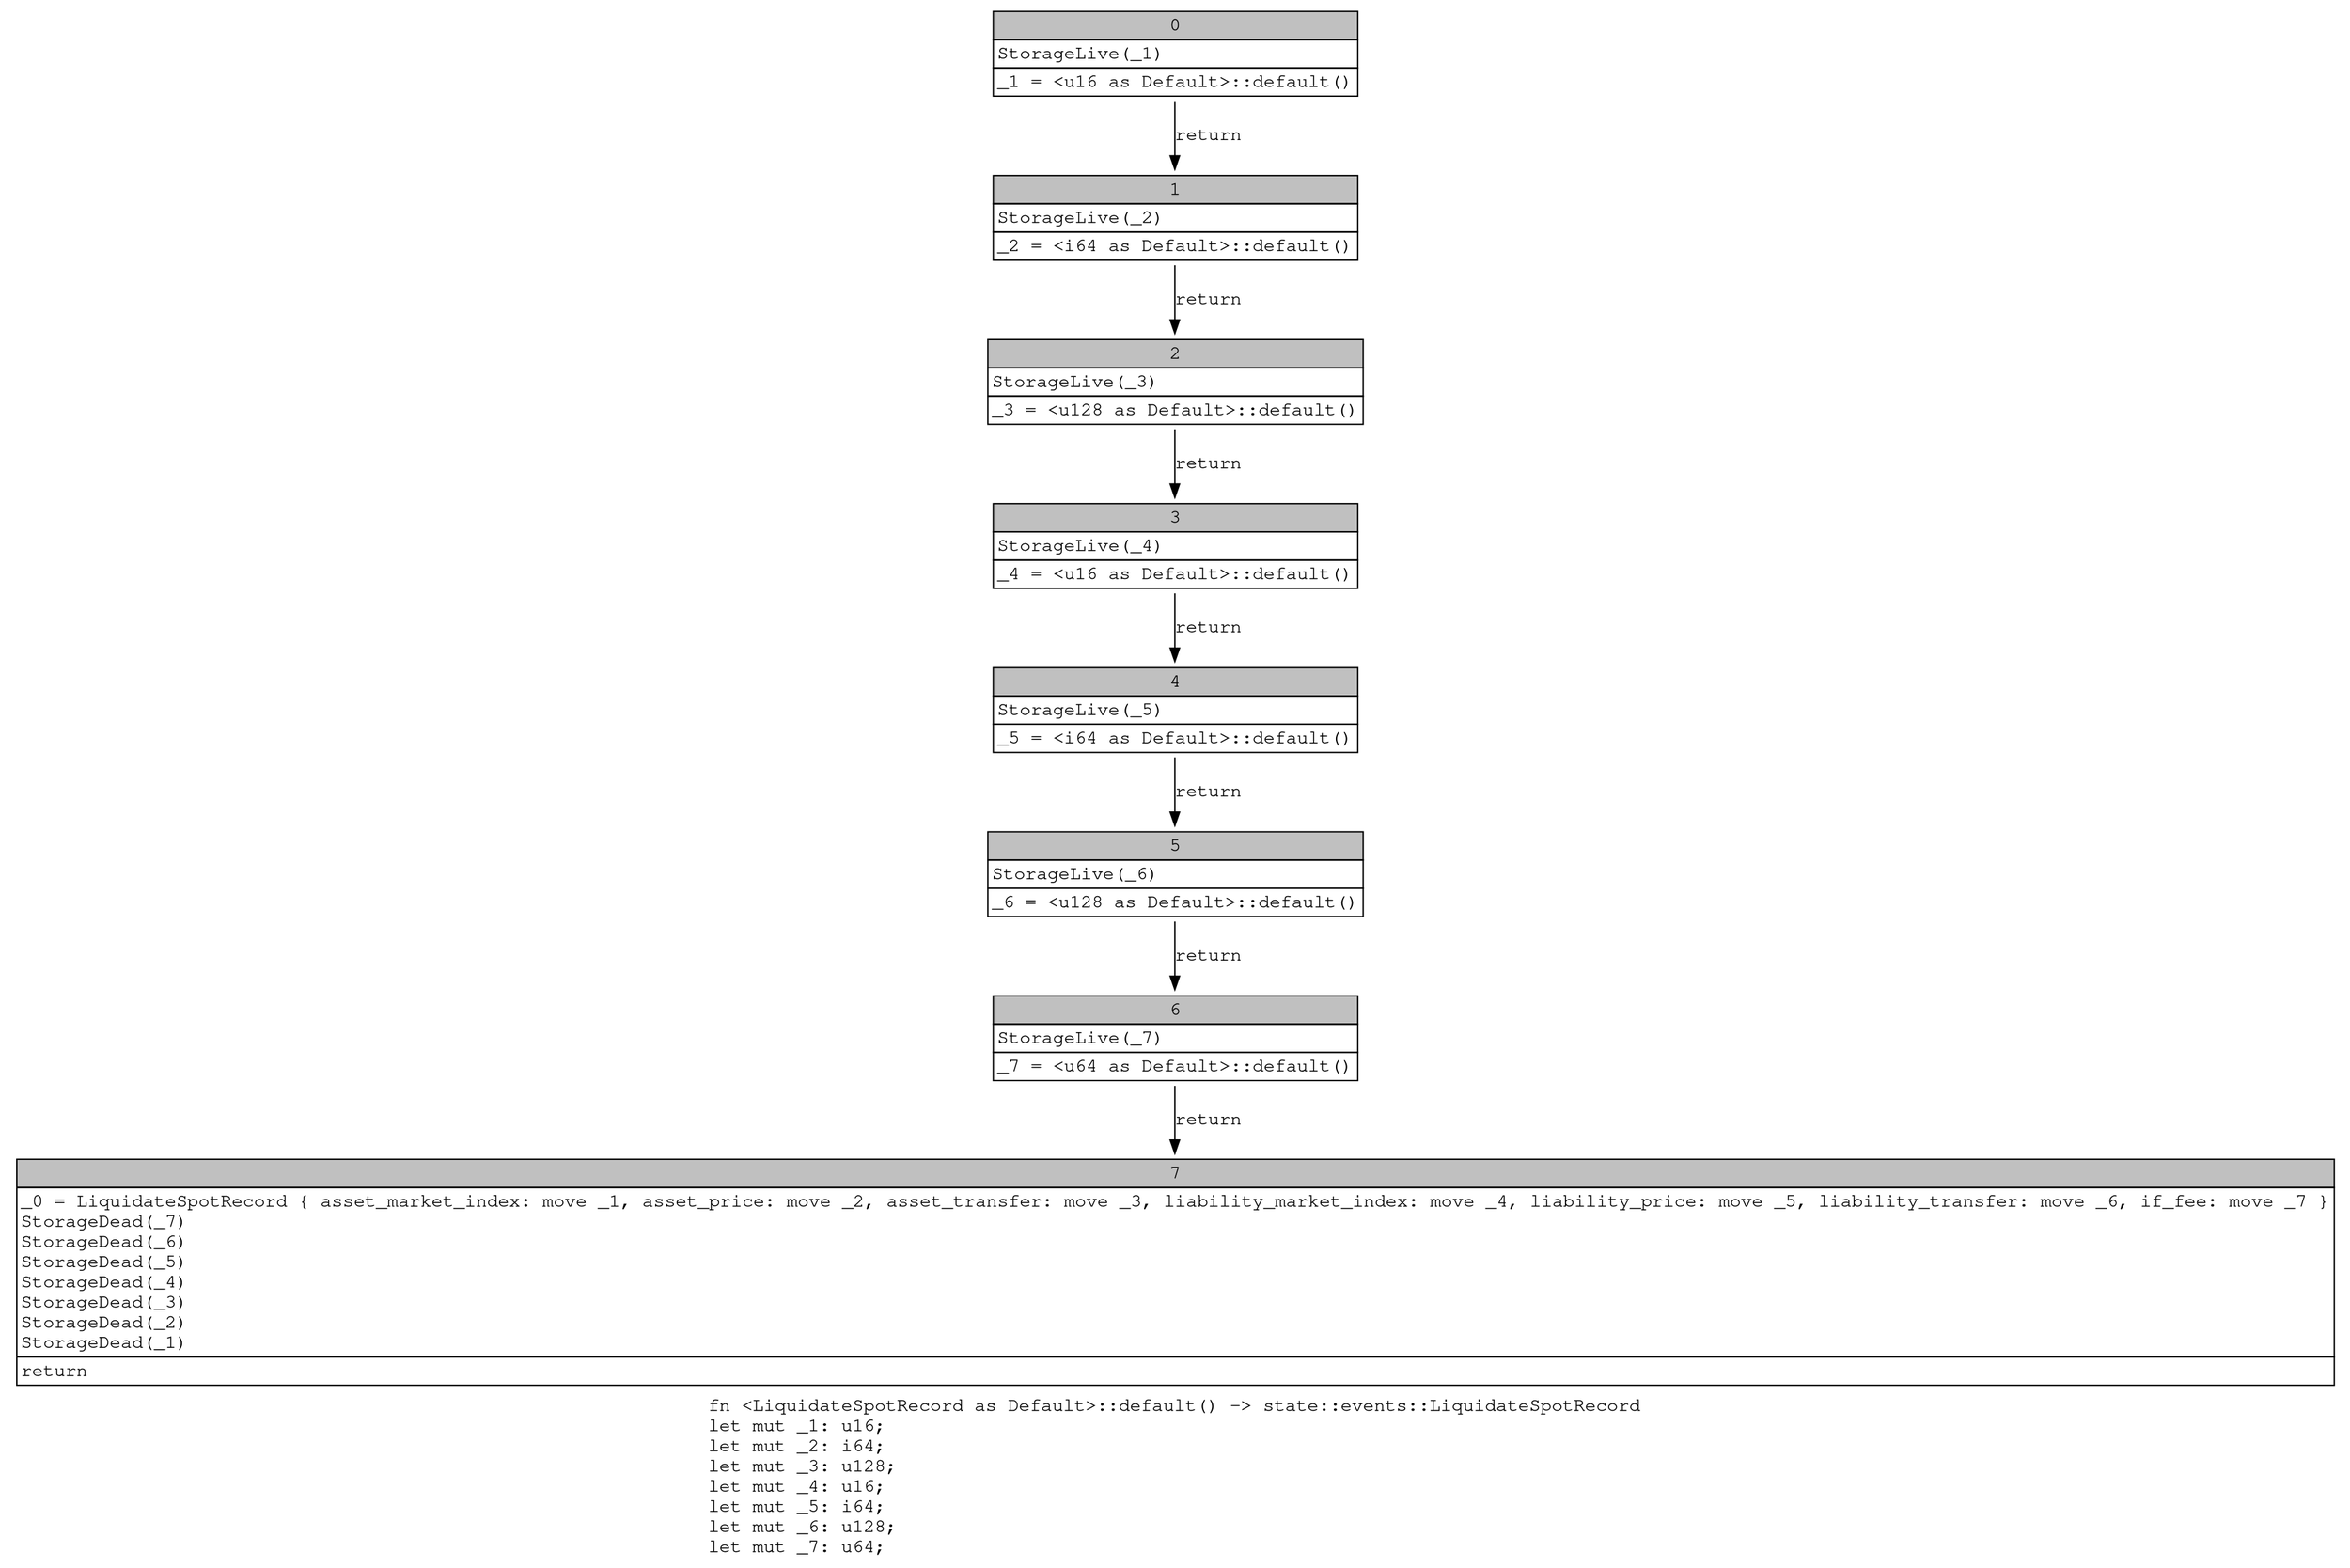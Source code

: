 digraph Mir_0_15781 {
    graph [fontname="Courier, monospace"];
    node [fontname="Courier, monospace"];
    edge [fontname="Courier, monospace"];
    label=<fn &lt;LiquidateSpotRecord as Default&gt;::default() -&gt; state::events::LiquidateSpotRecord<br align="left"/>let mut _1: u16;<br align="left"/>let mut _2: i64;<br align="left"/>let mut _3: u128;<br align="left"/>let mut _4: u16;<br align="left"/>let mut _5: i64;<br align="left"/>let mut _6: u128;<br align="left"/>let mut _7: u64;<br align="left"/>>;
    bb0__0_15781 [shape="none", label=<<table border="0" cellborder="1" cellspacing="0"><tr><td bgcolor="gray" align="center" colspan="1">0</td></tr><tr><td align="left" balign="left">StorageLive(_1)<br/></td></tr><tr><td align="left">_1 = &lt;u16 as Default&gt;::default()</td></tr></table>>];
    bb1__0_15781 [shape="none", label=<<table border="0" cellborder="1" cellspacing="0"><tr><td bgcolor="gray" align="center" colspan="1">1</td></tr><tr><td align="left" balign="left">StorageLive(_2)<br/></td></tr><tr><td align="left">_2 = &lt;i64 as Default&gt;::default()</td></tr></table>>];
    bb2__0_15781 [shape="none", label=<<table border="0" cellborder="1" cellspacing="0"><tr><td bgcolor="gray" align="center" colspan="1">2</td></tr><tr><td align="left" balign="left">StorageLive(_3)<br/></td></tr><tr><td align="left">_3 = &lt;u128 as Default&gt;::default()</td></tr></table>>];
    bb3__0_15781 [shape="none", label=<<table border="0" cellborder="1" cellspacing="0"><tr><td bgcolor="gray" align="center" colspan="1">3</td></tr><tr><td align="left" balign="left">StorageLive(_4)<br/></td></tr><tr><td align="left">_4 = &lt;u16 as Default&gt;::default()</td></tr></table>>];
    bb4__0_15781 [shape="none", label=<<table border="0" cellborder="1" cellspacing="0"><tr><td bgcolor="gray" align="center" colspan="1">4</td></tr><tr><td align="left" balign="left">StorageLive(_5)<br/></td></tr><tr><td align="left">_5 = &lt;i64 as Default&gt;::default()</td></tr></table>>];
    bb5__0_15781 [shape="none", label=<<table border="0" cellborder="1" cellspacing="0"><tr><td bgcolor="gray" align="center" colspan="1">5</td></tr><tr><td align="left" balign="left">StorageLive(_6)<br/></td></tr><tr><td align="left">_6 = &lt;u128 as Default&gt;::default()</td></tr></table>>];
    bb6__0_15781 [shape="none", label=<<table border="0" cellborder="1" cellspacing="0"><tr><td bgcolor="gray" align="center" colspan="1">6</td></tr><tr><td align="left" balign="left">StorageLive(_7)<br/></td></tr><tr><td align="left">_7 = &lt;u64 as Default&gt;::default()</td></tr></table>>];
    bb7__0_15781 [shape="none", label=<<table border="0" cellborder="1" cellspacing="0"><tr><td bgcolor="gray" align="center" colspan="1">7</td></tr><tr><td align="left" balign="left">_0 = LiquidateSpotRecord { asset_market_index: move _1, asset_price: move _2, asset_transfer: move _3, liability_market_index: move _4, liability_price: move _5, liability_transfer: move _6, if_fee: move _7 }<br/>StorageDead(_7)<br/>StorageDead(_6)<br/>StorageDead(_5)<br/>StorageDead(_4)<br/>StorageDead(_3)<br/>StorageDead(_2)<br/>StorageDead(_1)<br/></td></tr><tr><td align="left">return</td></tr></table>>];
    bb0__0_15781 -> bb1__0_15781 [label="return"];
    bb1__0_15781 -> bb2__0_15781 [label="return"];
    bb2__0_15781 -> bb3__0_15781 [label="return"];
    bb3__0_15781 -> bb4__0_15781 [label="return"];
    bb4__0_15781 -> bb5__0_15781 [label="return"];
    bb5__0_15781 -> bb6__0_15781 [label="return"];
    bb6__0_15781 -> bb7__0_15781 [label="return"];
}
